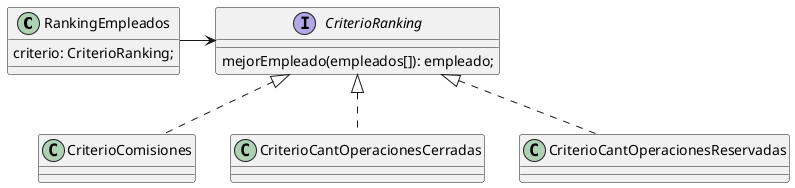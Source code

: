 @startuml diagrama

class RankingEmpleados{
    criterio: CriterioRanking;
}

interface CriterioRanking{
    mejorEmpleado(empleados[]): empleado;
}


class CriterioComisiones implements CriterioRanking{

}


class CriterioCantOperacionesCerradas implements CriterioRanking{
    
}


class CriterioCantOperacionesReservadas implements CriterioRanking{
    
}

RankingEmpleados -> CriterioRanking